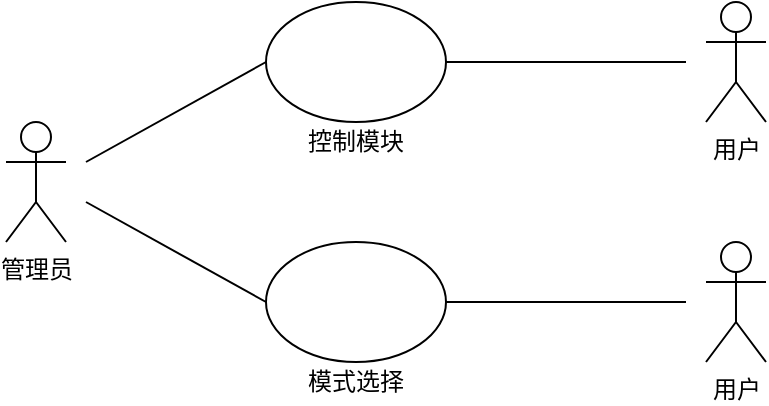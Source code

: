 <mxfile version="13.10.0" type="embed">
    <diagram id="VzEamVA4a8xslX9qXFTz" name="第 1 页">
        <mxGraphModel dx="1167" dy="1364" grid="1" gridSize="10" guides="1" tooltips="1" connect="1" arrows="1" fold="1" page="1" pageScale="1" pageWidth="1169" pageHeight="827" math="0" shadow="0">
            <root>
                <mxCell id="0"/>
                <mxCell id="1" parent="0"/>
                <mxCell id="2" value="用户" style="shape=umlActor;verticalLabelPosition=bottom;verticalAlign=top;html=1;outlineConnect=0;" parent="1" vertex="1">
                    <mxGeometry x="420" y="-770" width="30" height="60" as="geometry"/>
                </mxCell>
                <mxCell id="3" value="" style="ellipse;whiteSpace=wrap;html=1;" parent="1" vertex="1">
                    <mxGeometry x="200" y="-770" width="90" height="60" as="geometry"/>
                </mxCell>
                <mxCell id="4" value="" style="endArrow=none;html=1;" parent="1" edge="1">
                    <mxGeometry width="50" height="50" relative="1" as="geometry">
                        <mxPoint x="410" y="-740" as="sourcePoint"/>
                        <mxPoint x="290" y="-740" as="targetPoint"/>
                    </mxGeometry>
                </mxCell>
                <mxCell id="5" value="控制模块" style="text;html=1;strokeColor=none;fillColor=none;align=center;verticalAlign=middle;whiteSpace=wrap;rounded=0;" parent="1" vertex="1">
                    <mxGeometry x="220" y="-710" width="50" height="20" as="geometry"/>
                </mxCell>
                <mxCell id="13" value="" style="ellipse;whiteSpace=wrap;html=1;" parent="1" vertex="1">
                    <mxGeometry x="200" y="-650" width="90" height="60" as="geometry"/>
                </mxCell>
                <mxCell id="14" value="模式选择" style="text;html=1;strokeColor=none;fillColor=none;align=center;verticalAlign=middle;whiteSpace=wrap;rounded=0;" parent="1" vertex="1">
                    <mxGeometry x="220" y="-590" width="50" height="20" as="geometry"/>
                </mxCell>
                <mxCell id="17" value="用户" style="shape=umlActor;verticalLabelPosition=bottom;verticalAlign=top;html=1;outlineConnect=0;" parent="1" vertex="1">
                    <mxGeometry x="420" y="-650" width="30" height="60" as="geometry"/>
                </mxCell>
                <mxCell id="18" value="" style="endArrow=none;html=1;exitX=1;exitY=0.5;exitDx=0;exitDy=0;" parent="1" source="13" edge="1">
                    <mxGeometry width="50" height="50" relative="1" as="geometry">
                        <mxPoint x="340" y="-620" as="sourcePoint"/>
                        <mxPoint x="410" y="-620" as="targetPoint"/>
                    </mxGeometry>
                </mxCell>
                <mxCell id="19" value="管理员" style="shape=umlActor;verticalLabelPosition=bottom;verticalAlign=top;html=1;outlineConnect=0;" parent="1" vertex="1">
                    <mxGeometry x="70" y="-710" width="30" height="60" as="geometry"/>
                </mxCell>
                <mxCell id="20" value="" style="endArrow=none;html=1;exitX=0;exitY=0.5;exitDx=0;exitDy=0;" parent="1" source="3" edge="1">
                    <mxGeometry width="50" height="50" relative="1" as="geometry">
                        <mxPoint x="50" y="-620" as="sourcePoint"/>
                        <mxPoint x="110" y="-690" as="targetPoint"/>
                    </mxGeometry>
                </mxCell>
                <mxCell id="21" value="" style="endArrow=none;html=1;exitX=0;exitY=0.5;exitDx=0;exitDy=0;" parent="1" source="13" edge="1">
                    <mxGeometry width="50" height="50" relative="1" as="geometry">
                        <mxPoint x="160" y="-620" as="sourcePoint"/>
                        <mxPoint x="110" y="-670" as="targetPoint"/>
                    </mxGeometry>
                </mxCell>
            </root>
        </mxGraphModel>
    </diagram>
</mxfile>